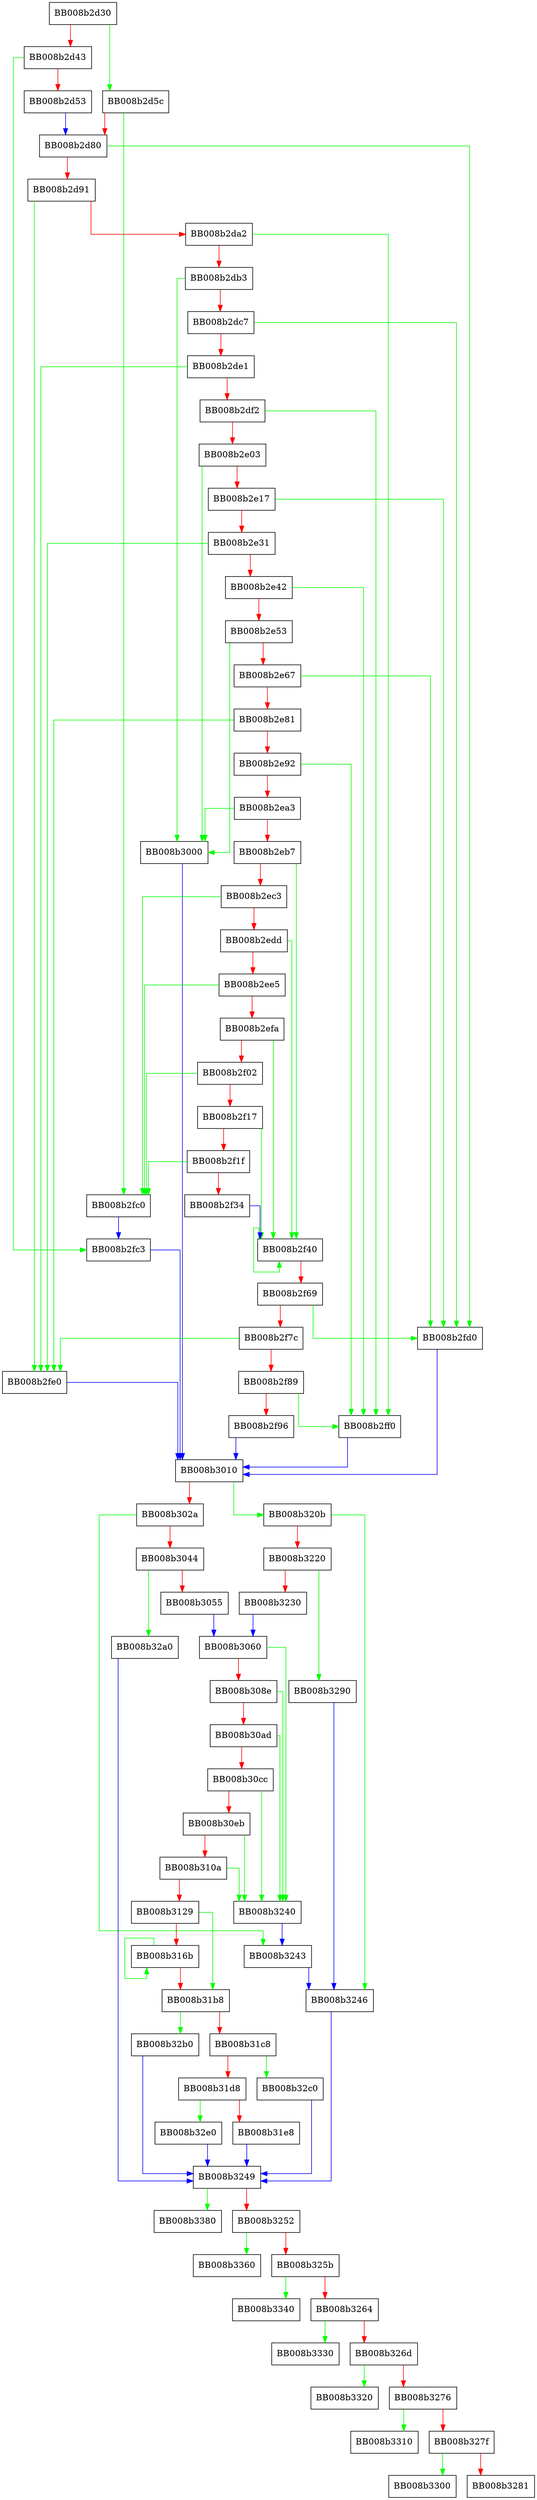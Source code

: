 digraph __strcat_avx2 {
  node [shape="box"];
  graph [splines=ortho];
  BB008b2d30 -> BB008b2d5c [color="green"];
  BB008b2d30 -> BB008b2d43 [color="red"];
  BB008b2d43 -> BB008b2fc3 [color="green"];
  BB008b2d43 -> BB008b2d53 [color="red"];
  BB008b2d53 -> BB008b2d80 [color="blue"];
  BB008b2d5c -> BB008b2fc0 [color="green"];
  BB008b2d5c -> BB008b2d80 [color="red"];
  BB008b2d80 -> BB008b2fd0 [color="green"];
  BB008b2d80 -> BB008b2d91 [color="red"];
  BB008b2d91 -> BB008b2fe0 [color="green"];
  BB008b2d91 -> BB008b2da2 [color="red"];
  BB008b2da2 -> BB008b2ff0 [color="green"];
  BB008b2da2 -> BB008b2db3 [color="red"];
  BB008b2db3 -> BB008b3000 [color="green"];
  BB008b2db3 -> BB008b2dc7 [color="red"];
  BB008b2dc7 -> BB008b2fd0 [color="green"];
  BB008b2dc7 -> BB008b2de1 [color="red"];
  BB008b2de1 -> BB008b2fe0 [color="green"];
  BB008b2de1 -> BB008b2df2 [color="red"];
  BB008b2df2 -> BB008b2ff0 [color="green"];
  BB008b2df2 -> BB008b2e03 [color="red"];
  BB008b2e03 -> BB008b3000 [color="green"];
  BB008b2e03 -> BB008b2e17 [color="red"];
  BB008b2e17 -> BB008b2fd0 [color="green"];
  BB008b2e17 -> BB008b2e31 [color="red"];
  BB008b2e31 -> BB008b2fe0 [color="green"];
  BB008b2e31 -> BB008b2e42 [color="red"];
  BB008b2e42 -> BB008b2ff0 [color="green"];
  BB008b2e42 -> BB008b2e53 [color="red"];
  BB008b2e53 -> BB008b3000 [color="green"];
  BB008b2e53 -> BB008b2e67 [color="red"];
  BB008b2e67 -> BB008b2fd0 [color="green"];
  BB008b2e67 -> BB008b2e81 [color="red"];
  BB008b2e81 -> BB008b2fe0 [color="green"];
  BB008b2e81 -> BB008b2e92 [color="red"];
  BB008b2e92 -> BB008b2ff0 [color="green"];
  BB008b2e92 -> BB008b2ea3 [color="red"];
  BB008b2ea3 -> BB008b3000 [color="green"];
  BB008b2ea3 -> BB008b2eb7 [color="red"];
  BB008b2eb7 -> BB008b2f40 [color="green"];
  BB008b2eb7 -> BB008b2ec3 [color="red"];
  BB008b2ec3 -> BB008b2fc0 [color="green"];
  BB008b2ec3 -> BB008b2edd [color="red"];
  BB008b2edd -> BB008b2f40 [color="green"];
  BB008b2edd -> BB008b2ee5 [color="red"];
  BB008b2ee5 -> BB008b2fc0 [color="green"];
  BB008b2ee5 -> BB008b2efa [color="red"];
  BB008b2efa -> BB008b2f40 [color="green"];
  BB008b2efa -> BB008b2f02 [color="red"];
  BB008b2f02 -> BB008b2fc0 [color="green"];
  BB008b2f02 -> BB008b2f17 [color="red"];
  BB008b2f17 -> BB008b2f40 [color="green"];
  BB008b2f17 -> BB008b2f1f [color="red"];
  BB008b2f1f -> BB008b2fc0 [color="green"];
  BB008b2f1f -> BB008b2f34 [color="red"];
  BB008b2f34 -> BB008b2f40 [color="blue"];
  BB008b2f40 -> BB008b2f40 [color="green"];
  BB008b2f40 -> BB008b2f69 [color="red"];
  BB008b2f69 -> BB008b2fd0 [color="green"];
  BB008b2f69 -> BB008b2f7c [color="red"];
  BB008b2f7c -> BB008b2fe0 [color="green"];
  BB008b2f7c -> BB008b2f89 [color="red"];
  BB008b2f89 -> BB008b2ff0 [color="green"];
  BB008b2f89 -> BB008b2f96 [color="red"];
  BB008b2f96 -> BB008b3010 [color="blue"];
  BB008b2fc0 -> BB008b2fc3 [color="blue"];
  BB008b2fc3 -> BB008b3010 [color="blue"];
  BB008b2fd0 -> BB008b3010 [color="blue"];
  BB008b2fe0 -> BB008b3010 [color="blue"];
  BB008b2ff0 -> BB008b3010 [color="blue"];
  BB008b3000 -> BB008b3010 [color="blue"];
  BB008b3010 -> BB008b320b [color="green"];
  BB008b3010 -> BB008b302a [color="red"];
  BB008b302a -> BB008b3243 [color="green"];
  BB008b302a -> BB008b3044 [color="red"];
  BB008b3044 -> BB008b32a0 [color="green"];
  BB008b3044 -> BB008b3055 [color="red"];
  BB008b3055 -> BB008b3060 [color="blue"];
  BB008b3060 -> BB008b3240 [color="green"];
  BB008b3060 -> BB008b308e [color="red"];
  BB008b308e -> BB008b3240 [color="green"];
  BB008b308e -> BB008b30ad [color="red"];
  BB008b30ad -> BB008b3240 [color="green"];
  BB008b30ad -> BB008b30cc [color="red"];
  BB008b30cc -> BB008b3240 [color="green"];
  BB008b30cc -> BB008b30eb [color="red"];
  BB008b30eb -> BB008b3240 [color="green"];
  BB008b30eb -> BB008b310a [color="red"];
  BB008b310a -> BB008b3240 [color="green"];
  BB008b310a -> BB008b3129 [color="red"];
  BB008b3129 -> BB008b31b8 [color="green"];
  BB008b3129 -> BB008b316b [color="red"];
  BB008b316b -> BB008b316b [color="green"];
  BB008b316b -> BB008b31b8 [color="red"];
  BB008b31b8 -> BB008b32b0 [color="green"];
  BB008b31b8 -> BB008b31c8 [color="red"];
  BB008b31c8 -> BB008b32c0 [color="green"];
  BB008b31c8 -> BB008b31d8 [color="red"];
  BB008b31d8 -> BB008b32e0 [color="green"];
  BB008b31d8 -> BB008b31e8 [color="red"];
  BB008b31e8 -> BB008b3249 [color="blue"];
  BB008b320b -> BB008b3246 [color="green"];
  BB008b320b -> BB008b3220 [color="red"];
  BB008b3220 -> BB008b3290 [color="green"];
  BB008b3220 -> BB008b3230 [color="red"];
  BB008b3230 -> BB008b3060 [color="blue"];
  BB008b3240 -> BB008b3243 [color="blue"];
  BB008b3243 -> BB008b3246 [color="blue"];
  BB008b3246 -> BB008b3249 [color="blue"];
  BB008b3249 -> BB008b3380 [color="green"];
  BB008b3249 -> BB008b3252 [color="red"];
  BB008b3252 -> BB008b3360 [color="green"];
  BB008b3252 -> BB008b325b [color="red"];
  BB008b325b -> BB008b3340 [color="green"];
  BB008b325b -> BB008b3264 [color="red"];
  BB008b3264 -> BB008b3330 [color="green"];
  BB008b3264 -> BB008b326d [color="red"];
  BB008b326d -> BB008b3320 [color="green"];
  BB008b326d -> BB008b3276 [color="red"];
  BB008b3276 -> BB008b3310 [color="green"];
  BB008b3276 -> BB008b327f [color="red"];
  BB008b327f -> BB008b3300 [color="green"];
  BB008b327f -> BB008b3281 [color="red"];
  BB008b3290 -> BB008b3246 [color="blue"];
  BB008b32a0 -> BB008b3249 [color="blue"];
  BB008b32b0 -> BB008b3249 [color="blue"];
  BB008b32c0 -> BB008b3249 [color="blue"];
  BB008b32e0 -> BB008b3249 [color="blue"];
}